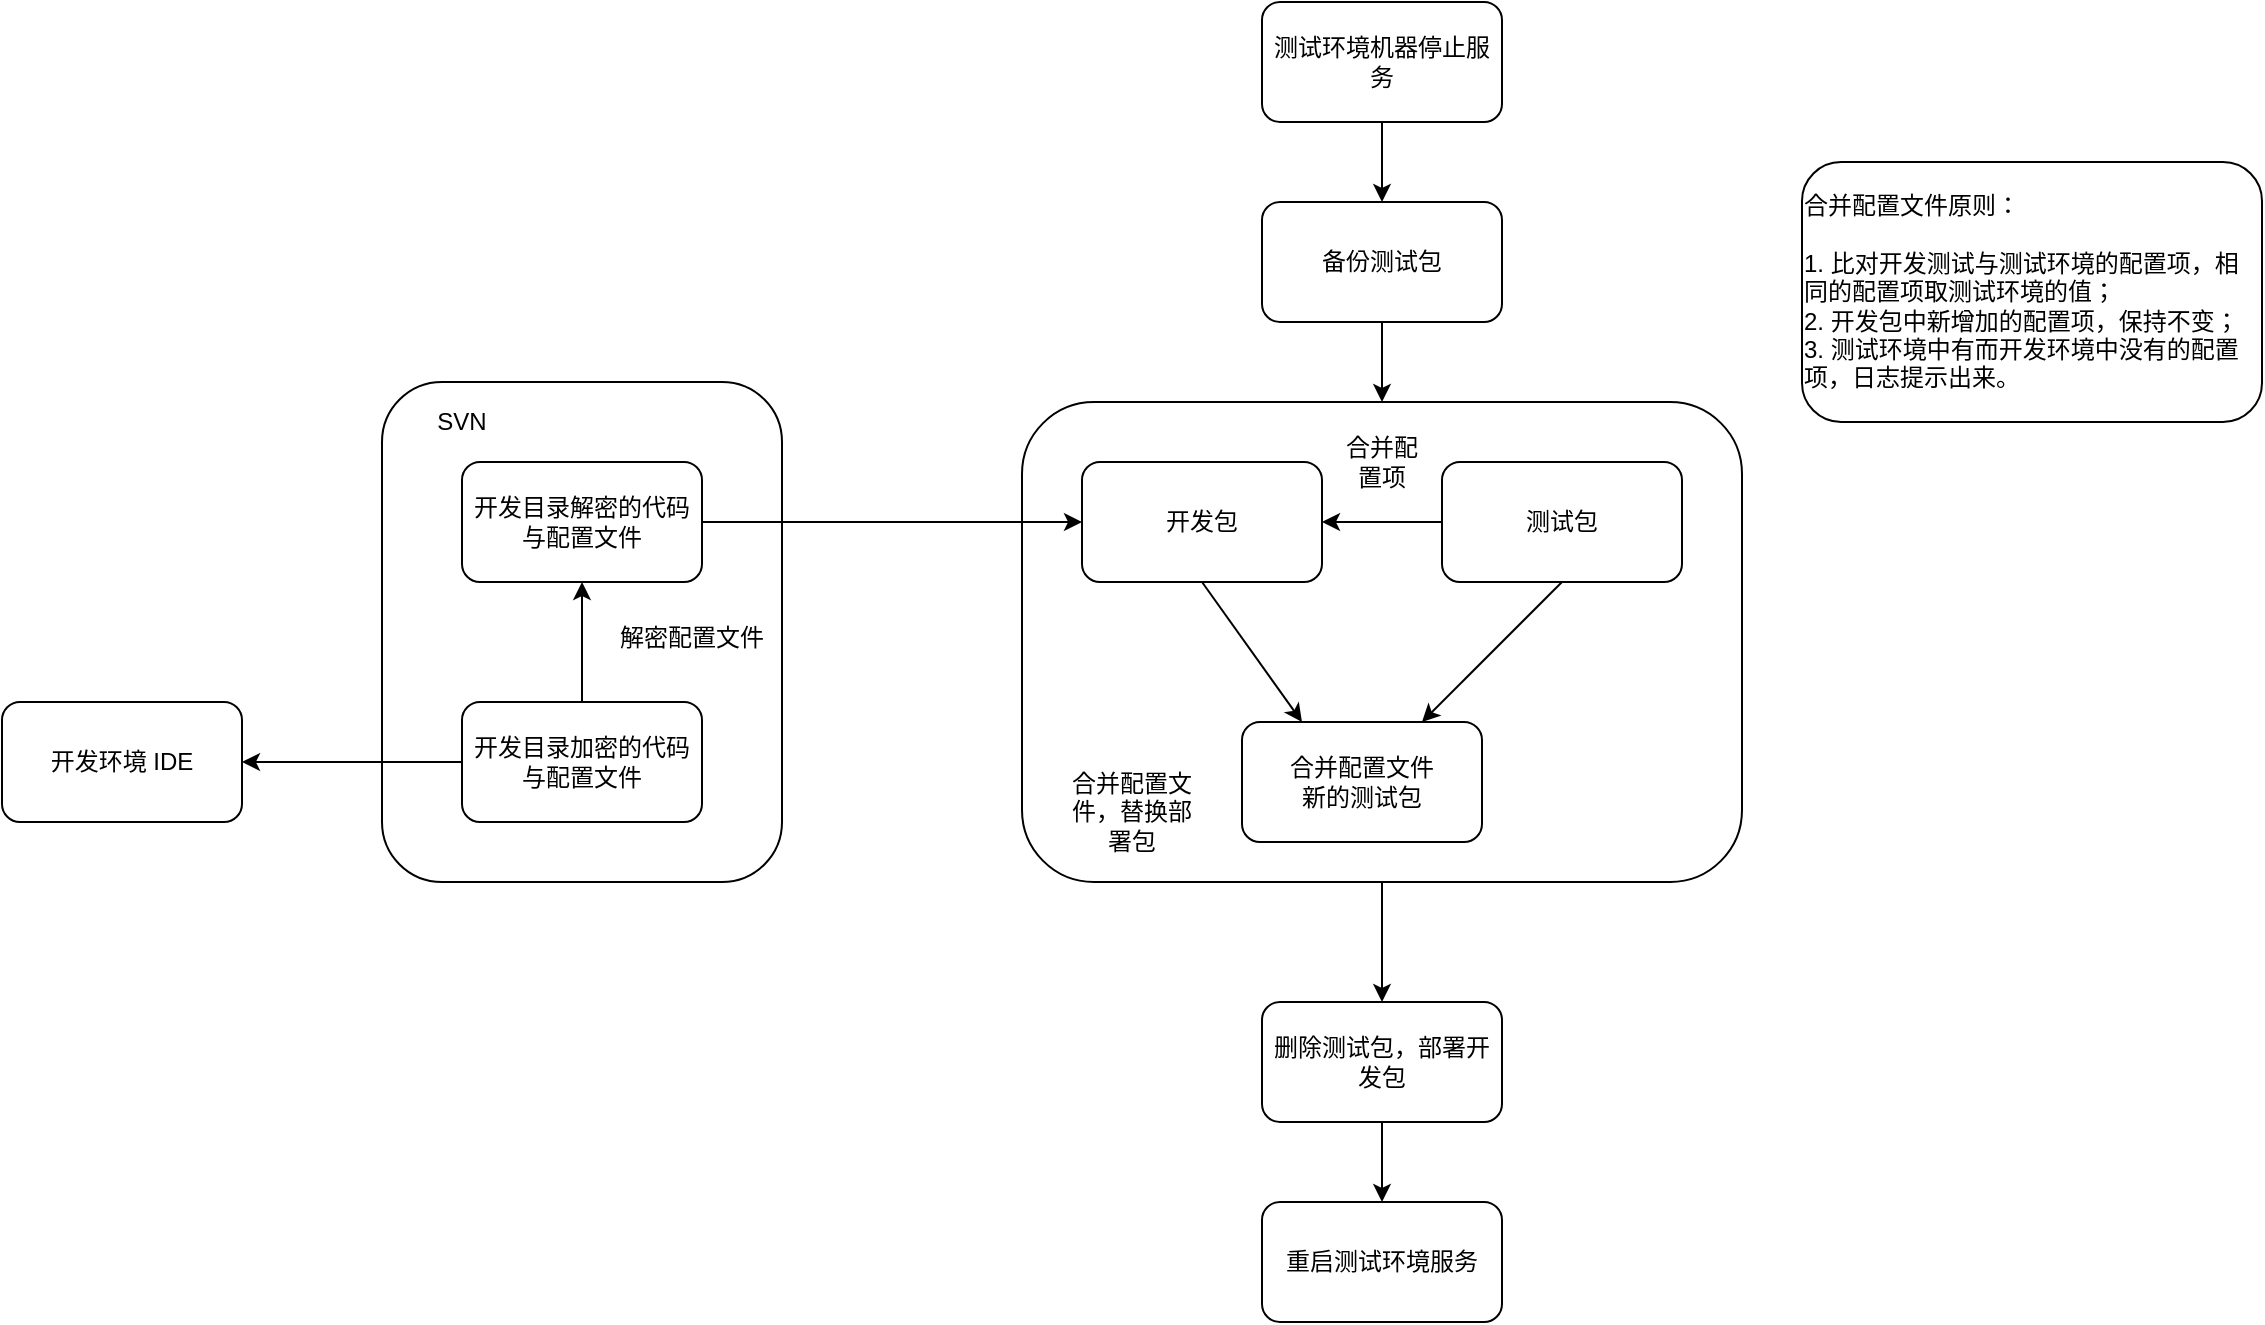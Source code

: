 <mxfile version="12.5.3" type="github">
  <diagram id="bgQSBVd5bKTp2rNxC6un" name="Page-1">
    <mxGraphModel dx="1360" dy="802" grid="1" gridSize="10" guides="1" tooltips="1" connect="1" arrows="1" fold="1" page="1" pageScale="1" pageWidth="3300" pageHeight="4681" math="0" shadow="0">
      <root>
        <mxCell id="0"/>
        <mxCell id="1" parent="0"/>
        <mxCell id="zs5KtHsANHAHN5NYuHnN-15" style="edgeStyle=orthogonalEdgeStyle;rounded=0;orthogonalLoop=1;jettySize=auto;html=1;exitX=0.5;exitY=1;exitDx=0;exitDy=0;entryX=0.5;entryY=0;entryDx=0;entryDy=0;" edge="1" parent="1" source="zs5KtHsANHAHN5NYuHnN-8" target="zs5KtHsANHAHN5NYuHnN-13">
          <mxGeometry relative="1" as="geometry"/>
        </mxCell>
        <mxCell id="zs5KtHsANHAHN5NYuHnN-8" value="" style="rounded=1;whiteSpace=wrap;html=1;" vertex="1" parent="1">
          <mxGeometry x="610" y="270" width="360" height="240" as="geometry"/>
        </mxCell>
        <mxCell id="zs5KtHsANHAHN5NYuHnN-1" value="开发包" style="rounded=1;whiteSpace=wrap;html=1;" vertex="1" parent="1">
          <mxGeometry x="640" y="300" width="120" height="60" as="geometry"/>
        </mxCell>
        <mxCell id="zs5KtHsANHAHN5NYuHnN-31" style="edgeStyle=orthogonalEdgeStyle;rounded=0;orthogonalLoop=1;jettySize=auto;html=1;exitX=0;exitY=0.5;exitDx=0;exitDy=0;entryX=1;entryY=0.5;entryDx=0;entryDy=0;" edge="1" parent="1" source="zs5KtHsANHAHN5NYuHnN-2" target="zs5KtHsANHAHN5NYuHnN-1">
          <mxGeometry relative="1" as="geometry"/>
        </mxCell>
        <mxCell id="zs5KtHsANHAHN5NYuHnN-2" value="测试包" style="rounded=1;whiteSpace=wrap;html=1;" vertex="1" parent="1">
          <mxGeometry x="820" y="300" width="120" height="60" as="geometry"/>
        </mxCell>
        <mxCell id="zs5KtHsANHAHN5NYuHnN-3" value="合并配置文件&lt;br&gt;新的测试包" style="rounded=1;whiteSpace=wrap;html=1;" vertex="1" parent="1">
          <mxGeometry x="720" y="430" width="120" height="60" as="geometry"/>
        </mxCell>
        <mxCell id="zs5KtHsANHAHN5NYuHnN-4" value="" style="endArrow=classic;html=1;entryX=0.25;entryY=0;entryDx=0;entryDy=0;exitX=0.5;exitY=1;exitDx=0;exitDy=0;" edge="1" parent="1" source="zs5KtHsANHAHN5NYuHnN-1" target="zs5KtHsANHAHN5NYuHnN-3">
          <mxGeometry width="50" height="50" relative="1" as="geometry">
            <mxPoint x="630" y="450" as="sourcePoint"/>
            <mxPoint x="680" y="400" as="targetPoint"/>
          </mxGeometry>
        </mxCell>
        <mxCell id="zs5KtHsANHAHN5NYuHnN-5" value="" style="endArrow=classic;html=1;entryX=0.75;entryY=0;entryDx=0;entryDy=0;exitX=0.5;exitY=1;exitDx=0;exitDy=0;" edge="1" parent="1" source="zs5KtHsANHAHN5NYuHnN-2" target="zs5KtHsANHAHN5NYuHnN-3">
          <mxGeometry width="50" height="50" relative="1" as="geometry">
            <mxPoint x="850" y="580" as="sourcePoint"/>
            <mxPoint x="900" y="530" as="targetPoint"/>
          </mxGeometry>
        </mxCell>
        <mxCell id="zs5KtHsANHAHN5NYuHnN-35" style="edgeStyle=orthogonalEdgeStyle;rounded=0;orthogonalLoop=1;jettySize=auto;html=1;exitX=0.5;exitY=1;exitDx=0;exitDy=0;entryX=0.5;entryY=0;entryDx=0;entryDy=0;" edge="1" parent="1" source="zs5KtHsANHAHN5NYuHnN-7" target="zs5KtHsANHAHN5NYuHnN-33">
          <mxGeometry relative="1" as="geometry"/>
        </mxCell>
        <mxCell id="zs5KtHsANHAHN5NYuHnN-7" value="测试环境机器停止服务" style="rounded=1;whiteSpace=wrap;html=1;" vertex="1" parent="1">
          <mxGeometry x="730" y="70" width="120" height="60" as="geometry"/>
        </mxCell>
        <mxCell id="zs5KtHsANHAHN5NYuHnN-11" value="合并配置文件，替换部署包" style="text;html=1;strokeColor=none;fillColor=none;align=center;verticalAlign=middle;whiteSpace=wrap;rounded=0;" vertex="1" parent="1">
          <mxGeometry x="630" y="450" width="70" height="50" as="geometry"/>
        </mxCell>
        <mxCell id="zs5KtHsANHAHN5NYuHnN-12" value="&lt;div style=&quot;text-align: left&quot;&gt;&lt;span&gt;合并配置文件原则：&lt;/span&gt;&lt;/div&gt;&lt;div style=&quot;text-align: left&quot;&gt;&lt;span&gt;&lt;br&gt;&lt;/span&gt;&lt;/div&gt;&lt;div style=&quot;text-align: left&quot;&gt;&lt;span&gt;1.&amp;nbsp;比对开发测试与测试环境的配置项，相同的配置项取测试环境的值；&lt;/span&gt;&lt;/div&gt;&lt;div style=&quot;text-align: left&quot;&gt;&lt;span&gt;2.&amp;nbsp;开发包中新增加的配置项，保持不变；&lt;/span&gt;&lt;/div&gt;&lt;div style=&quot;text-align: left&quot;&gt;&lt;span&gt;3.&amp;nbsp;测试环境中有而开发环境中没有的配置项，日志提示出来。&lt;/span&gt;&lt;/div&gt;" style="rounded=1;whiteSpace=wrap;html=1;" vertex="1" parent="1">
          <mxGeometry x="1000" y="150" width="230" height="130" as="geometry"/>
        </mxCell>
        <mxCell id="zs5KtHsANHAHN5NYuHnN-38" style="edgeStyle=orthogonalEdgeStyle;rounded=0;orthogonalLoop=1;jettySize=auto;html=1;exitX=0.5;exitY=1;exitDx=0;exitDy=0;entryX=0.5;entryY=0;entryDx=0;entryDy=0;" edge="1" parent="1" source="zs5KtHsANHAHN5NYuHnN-13" target="zs5KtHsANHAHN5NYuHnN-37">
          <mxGeometry relative="1" as="geometry"/>
        </mxCell>
        <mxCell id="zs5KtHsANHAHN5NYuHnN-13" value="删除测试包，部署开发包" style="rounded=1;whiteSpace=wrap;html=1;" vertex="1" parent="1">
          <mxGeometry x="730" y="570" width="120" height="60" as="geometry"/>
        </mxCell>
        <mxCell id="zs5KtHsANHAHN5NYuHnN-18" value="" style="rounded=1;whiteSpace=wrap;html=1;" vertex="1" parent="1">
          <mxGeometry x="290" y="260" width="200" height="250" as="geometry"/>
        </mxCell>
        <mxCell id="zs5KtHsANHAHN5NYuHnN-24" style="edgeStyle=orthogonalEdgeStyle;rounded=0;orthogonalLoop=1;jettySize=auto;html=1;exitX=0.5;exitY=0;exitDx=0;exitDy=0;" edge="1" parent="1" source="zs5KtHsANHAHN5NYuHnN-19" target="zs5KtHsANHAHN5NYuHnN-20">
          <mxGeometry relative="1" as="geometry"/>
        </mxCell>
        <mxCell id="zs5KtHsANHAHN5NYuHnN-29" style="edgeStyle=orthogonalEdgeStyle;rounded=0;orthogonalLoop=1;jettySize=auto;html=1;exitX=0;exitY=0.5;exitDx=0;exitDy=0;" edge="1" parent="1" source="zs5KtHsANHAHN5NYuHnN-19" target="zs5KtHsANHAHN5NYuHnN-28">
          <mxGeometry relative="1" as="geometry"/>
        </mxCell>
        <mxCell id="zs5KtHsANHAHN5NYuHnN-19" value="开发目录加密的代码与配置文件" style="rounded=1;whiteSpace=wrap;html=1;" vertex="1" parent="1">
          <mxGeometry x="330" y="420" width="120" height="60" as="geometry"/>
        </mxCell>
        <mxCell id="zs5KtHsANHAHN5NYuHnN-27" style="edgeStyle=orthogonalEdgeStyle;rounded=0;orthogonalLoop=1;jettySize=auto;html=1;exitX=1;exitY=0.5;exitDx=0;exitDy=0;entryX=0;entryY=0.5;entryDx=0;entryDy=0;" edge="1" parent="1" source="zs5KtHsANHAHN5NYuHnN-20" target="zs5KtHsANHAHN5NYuHnN-1">
          <mxGeometry relative="1" as="geometry"/>
        </mxCell>
        <mxCell id="zs5KtHsANHAHN5NYuHnN-20" value="开发目录解密的代码与配置文件" style="rounded=1;whiteSpace=wrap;html=1;" vertex="1" parent="1">
          <mxGeometry x="330" y="300" width="120" height="60" as="geometry"/>
        </mxCell>
        <mxCell id="zs5KtHsANHAHN5NYuHnN-25" value="解密配置文件" style="text;html=1;strokeColor=none;fillColor=none;align=center;verticalAlign=middle;whiteSpace=wrap;rounded=0;" vertex="1" parent="1">
          <mxGeometry x="400" y="375" width="90" height="25" as="geometry"/>
        </mxCell>
        <mxCell id="zs5KtHsANHAHN5NYuHnN-28" value="开发环境 IDE" style="rounded=1;whiteSpace=wrap;html=1;" vertex="1" parent="1">
          <mxGeometry x="100" y="420" width="120" height="60" as="geometry"/>
        </mxCell>
        <mxCell id="zs5KtHsANHAHN5NYuHnN-30" value="SVN" style="text;html=1;strokeColor=none;fillColor=none;align=center;verticalAlign=middle;whiteSpace=wrap;rounded=0;" vertex="1" parent="1">
          <mxGeometry x="310" y="270" width="40" height="20" as="geometry"/>
        </mxCell>
        <mxCell id="zs5KtHsANHAHN5NYuHnN-32" value="合并配置项" style="text;html=1;strokeColor=none;fillColor=none;align=center;verticalAlign=middle;whiteSpace=wrap;rounded=0;" vertex="1" parent="1">
          <mxGeometry x="770" y="290" width="40" height="20" as="geometry"/>
        </mxCell>
        <mxCell id="zs5KtHsANHAHN5NYuHnN-36" style="edgeStyle=orthogonalEdgeStyle;rounded=0;orthogonalLoop=1;jettySize=auto;html=1;exitX=0.5;exitY=1;exitDx=0;exitDy=0;entryX=0.5;entryY=0;entryDx=0;entryDy=0;" edge="1" parent="1" source="zs5KtHsANHAHN5NYuHnN-33" target="zs5KtHsANHAHN5NYuHnN-8">
          <mxGeometry relative="1" as="geometry"/>
        </mxCell>
        <mxCell id="zs5KtHsANHAHN5NYuHnN-33" value="备份测试包" style="rounded=1;whiteSpace=wrap;html=1;" vertex="1" parent="1">
          <mxGeometry x="730" y="170" width="120" height="60" as="geometry"/>
        </mxCell>
        <mxCell id="zs5KtHsANHAHN5NYuHnN-37" value="重启测试环境服务" style="rounded=1;whiteSpace=wrap;html=1;" vertex="1" parent="1">
          <mxGeometry x="730" y="670" width="120" height="60" as="geometry"/>
        </mxCell>
      </root>
    </mxGraphModel>
  </diagram>
</mxfile>
